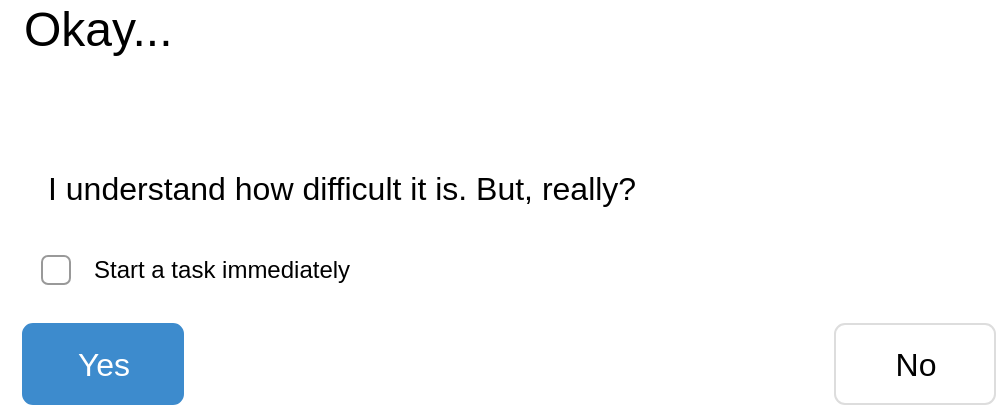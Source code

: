 <mxfile version="11.2.1" type="device" pages="1"><diagram id="QPC_EGJa28upXf72JXis" name="Page-1"><mxGraphModel dx="1422" dy="715" grid="1" gridSize="10" guides="1" tooltips="1" connect="1" arrows="1" fold="1" page="1" pageScale="1" pageWidth="827" pageHeight="1169" math="0" shadow="0"><root><mxCell id="0"/><mxCell id="1" parent="0"/><mxCell id="AW23ZjN-sLGsxCbWwx8a-1" value="Okay..." style="html=1;shadow=0;dashed=0;shape=mxgraph.bootstrap.rect;strokeColor=none;fillColor=none;fontSize=24;align=left;spacingLeft=10;" vertex="1" parent="1"><mxGeometry x="163" y="160" width="250" height="26" as="geometry"/></mxCell><mxCell id="AW23ZjN-sLGsxCbWwx8a-2" value="" style="shape=image;html=1;verticalAlign=top;verticalLabelPosition=bottom;labelBackgroundColor=#ffffff;imageAspect=0;aspect=fixed;image=https://cdn2.iconfinder.com/data/icons/ios-tab-bar/25/Cross_Cricle-128.png" vertex="1" parent="1"><mxGeometry x="630" y="160" width="28" height="28" as="geometry"/></mxCell><mxCell id="AW23ZjN-sLGsxCbWwx8a-18" value="Yes" style="html=1;shadow=0;dashed=0;shape=mxgraph.bootstrap.rrect;rSize=5;fillColor=#3D8BCD;align=center;strokeColor=#3D8BCD;fontColor=#ffffff;fontSize=16;whiteSpace=wrap;" vertex="1" parent="1"><mxGeometry x="174.5" y="320" width="80" height="40" as="geometry"/></mxCell><mxCell id="AW23ZjN-sLGsxCbWwx8a-19" value="No" style="html=1;shadow=0;dashed=0;shape=mxgraph.bootstrap.rrect;rSize=5;strokeColor=#dddddd;fillColor=#ffffff;align=center;fontSize=16;whiteSpace=wrap;" vertex="1" parent="1"><mxGeometry x="580.5" y="320" width="80" height="40" as="geometry"/></mxCell><mxCell id="AW23ZjN-sLGsxCbWwx8a-20" value="&lt;span style=&quot;font-size: 16px&quot;&gt;I understand how difficult it is. But, really?&lt;/span&gt;" style="html=1;shadow=0;dashed=0;shape=mxgraph.bootstrap.rect;strokeColor=none;fillColor=none;fontSize=24;align=left;spacingLeft=10;whiteSpace=wrap;" vertex="1" parent="1"><mxGeometry x="174.5" y="220" width="477" height="60" as="geometry"/></mxCell><mxCell id="AW23ZjN-sLGsxCbWwx8a-73" value="" style="html=1;shadow=0;dashed=0;shape=mxgraph.bootstrap.rrect;rSize=3;strokeColor=#999999;fillColor=#ffffff;fontSize=24;" vertex="1" parent="1"><mxGeometry x="184" y="286" width="14" height="14" as="geometry"/></mxCell><mxCell id="AW23ZjN-sLGsxCbWwx8a-74" value="Start a task immediately" style="html=1;shadow=0;dashed=0;shape=mxgraph.bootstrap.rect;strokeColor=none;fillColor=none;fontSize=12;align=left;spacingLeft=10;" vertex="1" parent="1"><mxGeometry x="198" y="280" width="90" height="26" as="geometry"/></mxCell></root></mxGraphModel></diagram></mxfile>